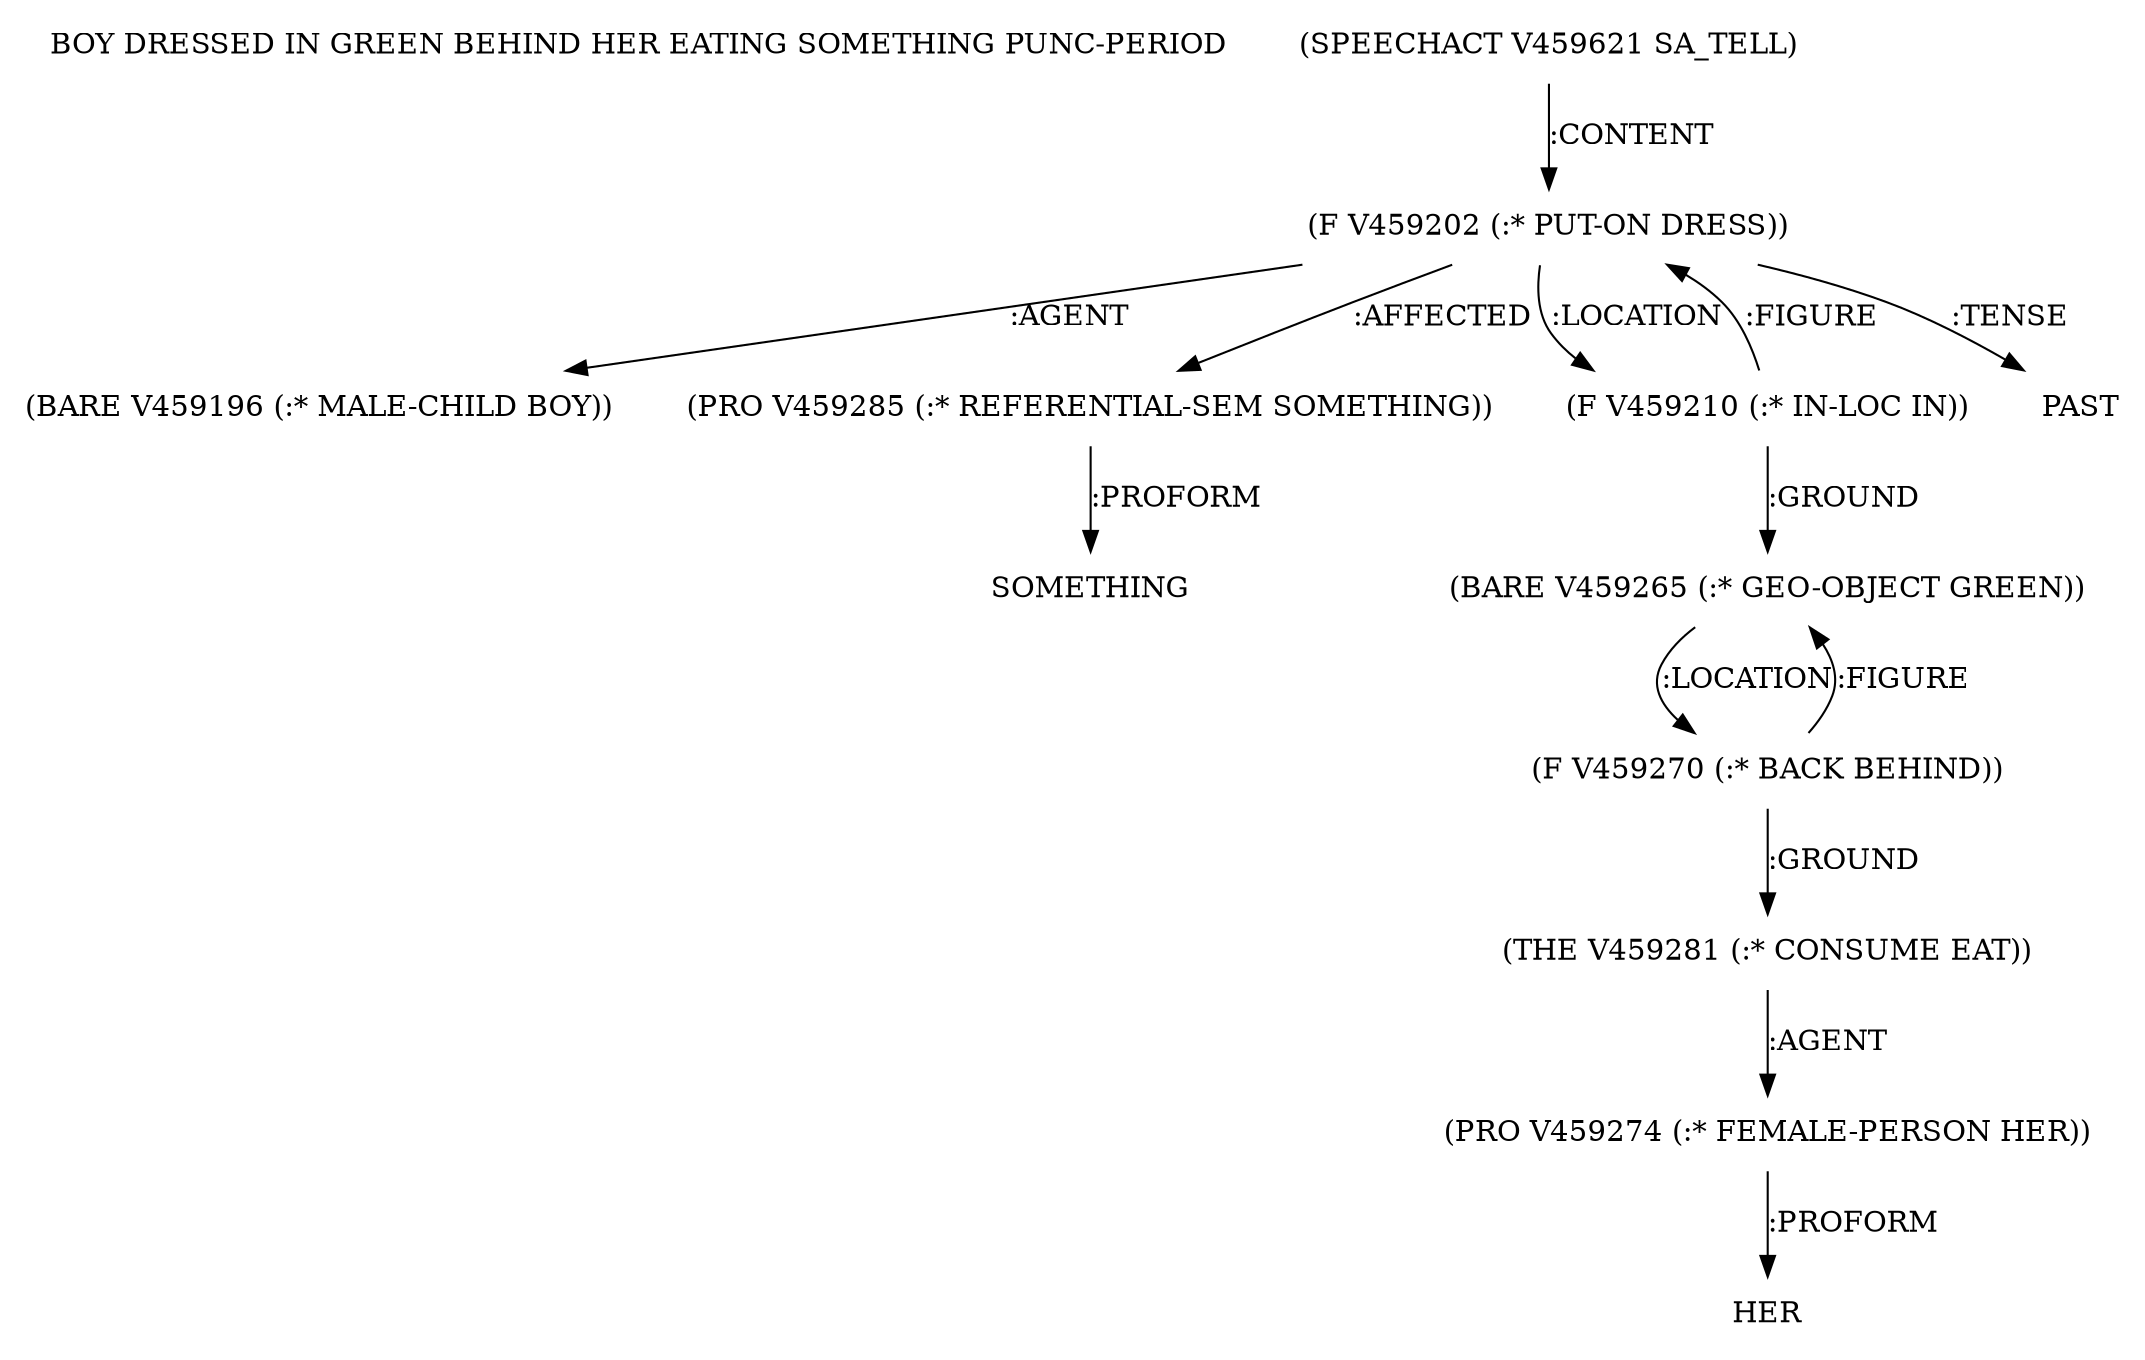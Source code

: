 digraph Terms {
  node [shape=none]
  "BOY DRESSED IN GREEN BEHIND HER EATING SOMETHING PUNC-PERIOD"
  "V459621" [label="(SPEECHACT V459621 SA_TELL)"]
  "V459621" -> "V459202" [label=":CONTENT"]
  "V459202" [label="(F V459202 (:* PUT-ON DRESS))"]
  "V459202" -> "V459196" [label=":AGENT"]
  "V459202" -> "V459285" [label=":AFFECTED"]
  "V459202" -> "V459210" [label=":LOCATION"]
  "V459202" -> "NT460421" [label=":TENSE"]
  "NT460421" [label="PAST"]
  "V459196" [label="(BARE V459196 (:* MALE-CHILD BOY))"]
  "V459210" [label="(F V459210 (:* IN-LOC IN))"]
  "V459210" -> "V459265" [label=":GROUND"]
  "V459210" -> "V459202" [label=":FIGURE"]
  "V459265" [label="(BARE V459265 (:* GEO-OBJECT GREEN))"]
  "V459265" -> "V459270" [label=":LOCATION"]
  "V459270" [label="(F V459270 (:* BACK BEHIND))"]
  "V459270" -> "V459281" [label=":GROUND"]
  "V459270" -> "V459265" [label=":FIGURE"]
  "V459281" [label="(THE V459281 (:* CONSUME EAT))"]
  "V459281" -> "V459274" [label=":AGENT"]
  "V459274" [label="(PRO V459274 (:* FEMALE-PERSON HER))"]
  "V459274" -> "NT460422" [label=":PROFORM"]
  "NT460422" [label="HER"]
  "V459285" [label="(PRO V459285 (:* REFERENTIAL-SEM SOMETHING))"]
  "V459285" -> "NT460423" [label=":PROFORM"]
  "NT460423" [label="SOMETHING"]
}
